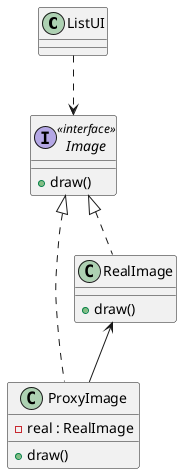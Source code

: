 @startuml
'https://plantuml.com/class-diagram

class ListUI {
}
interface Image<<interface>> {
+ draw()
}
class ProxyImage {
- real : RealImage
+ draw()
}
class RealImage {
+ draw()
}

ListUI ..> Image
Image <|.. ProxyImage
Image <|.. RealImage
RealImage <-- ProxyImage
@enduml